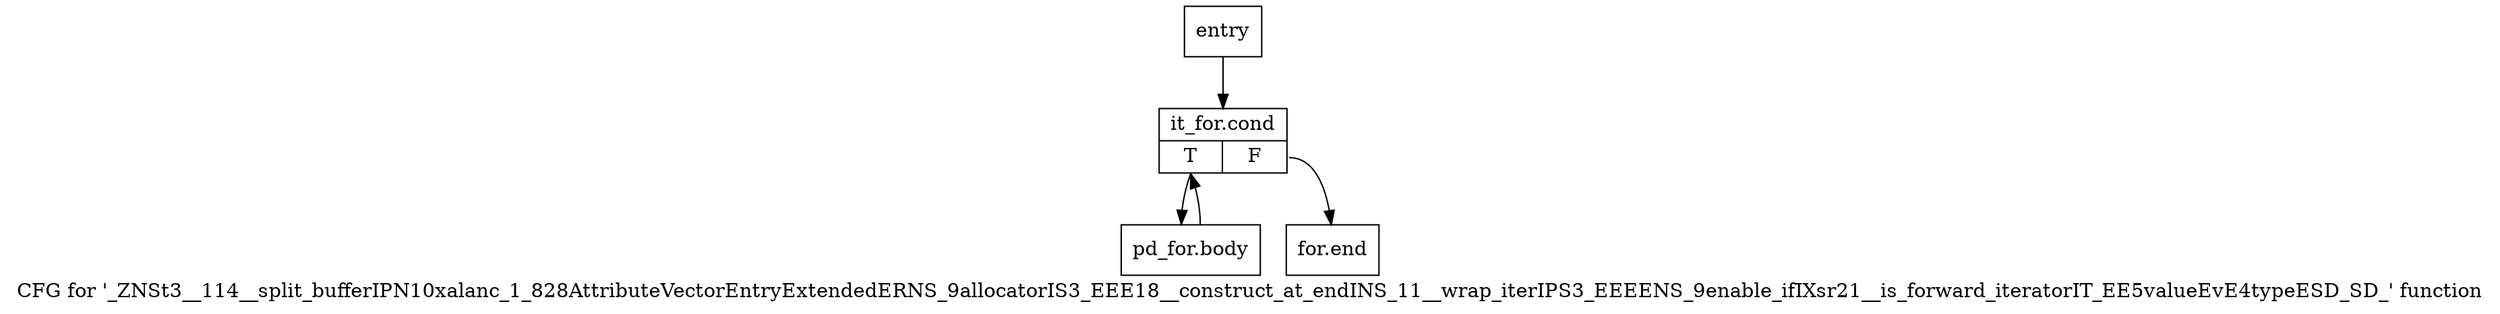 digraph "CFG for '_ZNSt3__114__split_bufferIPN10xalanc_1_828AttributeVectorEntryExtendedERNS_9allocatorIS3_EEE18__construct_at_endINS_11__wrap_iterIPS3_EEEENS_9enable_ifIXsr21__is_forward_iteratorIT_EE5valueEvE4typeESD_SD_' function" {
	label="CFG for '_ZNSt3__114__split_bufferIPN10xalanc_1_828AttributeVectorEntryExtendedERNS_9allocatorIS3_EEE18__construct_at_endINS_11__wrap_iterIPS3_EEEENS_9enable_ifIXsr21__is_forward_iteratorIT_EE5valueEvE4typeESD_SD_' function";

	Node0x5d03140 [shape=record,label="{entry}"];
	Node0x5d03140 -> Node0x5d03190;
	Node0x5d03190 [shape=record,label="{it_for.cond|{<s0>T|<s1>F}}"];
	Node0x5d03190:s0 -> Node0x5d031e0;
	Node0x5d03190:s1 -> Node0x5d03230;
	Node0x5d031e0 [shape=record,label="{pd_for.body}"];
	Node0x5d031e0 -> Node0x5d03190;
	Node0x5d03230 [shape=record,label="{for.end}"];
}
